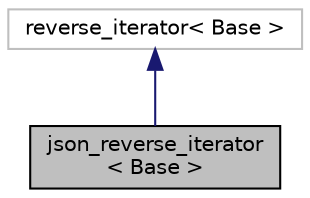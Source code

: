 digraph "json_reverse_iterator&lt; Base &gt;"
{
 // LATEX_PDF_SIZE
  edge [fontname="Helvetica",fontsize="10",labelfontname="Helvetica",labelfontsize="10"];
  node [fontname="Helvetica",fontsize="10",shape=record];
  Node1 [label="json_reverse_iterator\l\< Base \>",height=0.2,width=0.4,color="black", fillcolor="grey75", style="filled", fontcolor="black",tooltip="a template for a reverse iterator class"];
  Node2 -> Node1 [dir="back",color="midnightblue",fontsize="10",style="solid",fontname="Helvetica"];
  Node2 [label="reverse_iterator\< Base \>",height=0.2,width=0.4,color="grey75", fillcolor="white", style="filled",tooltip=" "];
}
